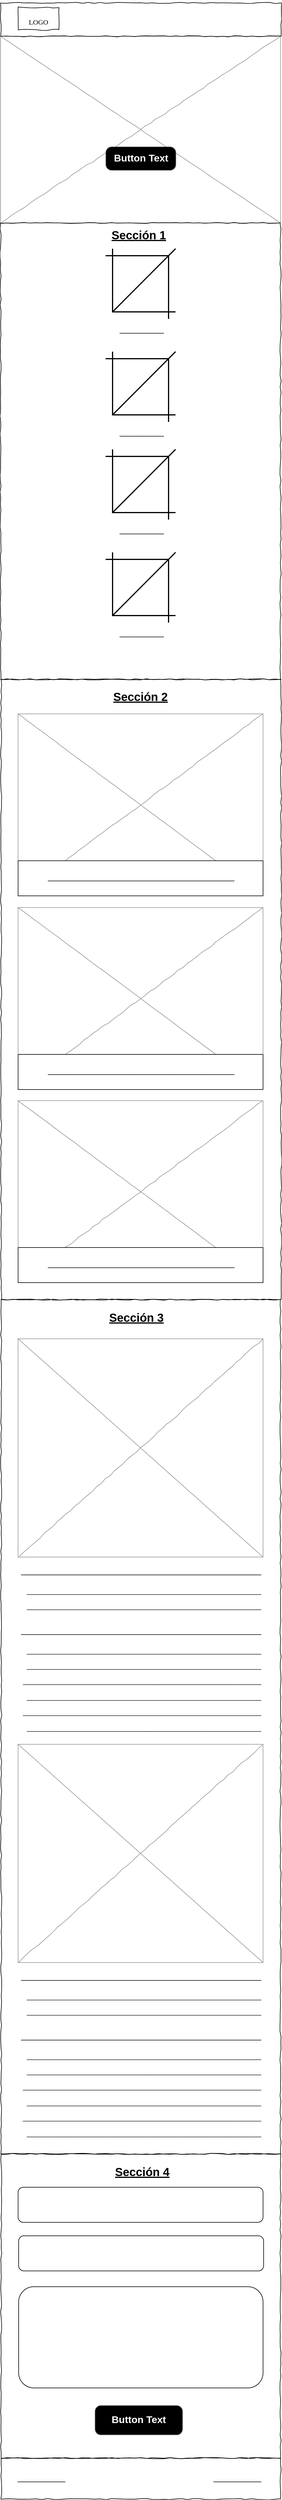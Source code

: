<mxfile version="12.0.0" type="github" pages="1"><diagram id="KerFEnJBrwF8n1w-qj3F" name="Page-1"><mxGraphModel dx="7867" dy="3900" grid="1" gridSize="10" guides="1" tooltips="1" connect="1" arrows="1" fold="1" page="1" pageScale="1" pageWidth="827" pageHeight="1169" math="0" shadow="0"><root><mxCell id="0"/><mxCell id="1" parent="0"/><mxCell id="Yuj_TtLso74LFMaOXchq-75" value="" style="whiteSpace=wrap;html=1;rounded=0;shadow=0;labelBackgroundColor=none;strokeColor=#000000;strokeWidth=1;fillColor=none;fontFamily=Verdana;fontSize=12;fontColor=#000000;align=center;comic=1;" vertex="1" parent="1"><mxGeometry x="-149" y="1240" width="480" height="1060" as="geometry"/></mxCell><mxCell id="Yuj_TtLso74LFMaOXchq-55" value="" style="verticalLabelPosition=bottom;shadow=0;dashed=0;align=center;html=1;verticalAlign=top;strokeWidth=1;shape=mxgraph.mockup.graphics.simpleIcon;strokeColor=#999999;fillColor=#ffffff;rounded=0;labelBackgroundColor=none;fontFamily=Verdana;fontSize=14;fontColor=#000000;comic=1;" vertex="1" parent="1"><mxGeometry x="-150" y="141" width="480" height="319" as="geometry"/></mxCell><mxCell id="Yuj_TtLso74LFMaOXchq-1" value="" style="whiteSpace=wrap;html=1;rounded=0;shadow=0;labelBackgroundColor=none;strokeColor=#000000;strokeWidth=1;fillColor=none;fontFamily=Verdana;fontSize=12;fontColor=#000000;align=center;comic=1;" vertex="1" parent="1"><mxGeometry x="-149" y="3760" width="479" height="520" as="geometry"/></mxCell><mxCell id="Yuj_TtLso74LFMaOXchq-2" value="" style="whiteSpace=wrap;html=1;rounded=0;shadow=0;labelBackgroundColor=none;strokeColor=#000000;strokeWidth=1;fillColor=none;fontFamily=Verdana;fontSize=12;fontColor=#000000;align=center;comic=1;" vertex="1" parent="1"><mxGeometry x="-150" y="84" width="481" height="57" as="geometry"/></mxCell><mxCell id="Yuj_TtLso74LFMaOXchq-3" value="&lt;font style=&quot;font-size: 12px&quot;&gt;LOGO&lt;br&gt;&lt;/font&gt;" style="whiteSpace=wrap;html=1;rounded=0;shadow=0;labelBackgroundColor=none;strokeColor=#000000;strokeWidth=1;fillColor=#ffffff;fontFamily=Verdana;fontSize=28;fontColor=#000000;align=center;comic=1;" vertex="1" parent="1"><mxGeometry x="-120" y="92" width="70" height="38" as="geometry"/></mxCell><mxCell id="Yuj_TtLso74LFMaOXchq-5" value="" style="whiteSpace=wrap;html=1;rounded=0;shadow=0;labelBackgroundColor=none;strokeColor=#000000;strokeWidth=1;fillColor=none;fontFamily=Verdana;fontSize=12;fontColor=#000000;align=center;comic=1;" vertex="1" parent="1"><mxGeometry x="-150" y="460" width="480" height="780" as="geometry"/></mxCell><mxCell id="Yuj_TtLso74LFMaOXchq-6" value="" style="html=1;verticalLabelPosition=bottom;align=center;labelBackgroundColor=#ffffff;verticalAlign=top;strokeWidth=2;strokeColor=#000000;fillColor=#ffffff;shadow=0;dashed=0;shape=mxgraph.ios7.icons.crop;fontSize=12;flipH=0;flipV=0;" vertex="1" parent="1"><mxGeometry x="30" y="504" width="120" height="120" as="geometry"/></mxCell><mxCell id="Yuj_TtLso74LFMaOXchq-7" value="" style="whiteSpace=wrap;html=1;rounded=0;shadow=0;labelBackgroundColor=none;strokeColor=#000000;strokeWidth=1;fillColor=none;fontFamily=Verdana;fontSize=12;fontColor=#000000;align=center;comic=1;" vertex="1" parent="1"><mxGeometry x="-149" y="2300" width="479" height="1460" as="geometry"/></mxCell><mxCell id="Yuj_TtLso74LFMaOXchq-8" value="&lt;h1&gt;___________&lt;/h1&gt;&lt;p&gt;&amp;nbsp;&lt;/p&gt;" style="text;html=1;strokeColor=none;fillColor=none;spacing=5;spacingTop=-20;whiteSpace=wrap;overflow=hidden;rounded=0;fontSize=12;" vertex="1" parent="1"><mxGeometry x="49" y="618.0" width="84" height="53" as="geometry"/></mxCell><mxCell id="Yuj_TtLso74LFMaOXchq-9" value="" style="verticalLabelPosition=bottom;shadow=0;dashed=0;align=center;html=1;verticalAlign=top;strokeWidth=1;shape=mxgraph.mockup.graphics.simpleIcon;strokeColor=#999999;fillColor=#ffffff;rounded=0;labelBackgroundColor=none;fontFamily=Verdana;fontSize=14;fontColor=#000000;comic=1;" vertex="1" parent="1"><mxGeometry x="-120" y="1299" width="420" height="311" as="geometry"/></mxCell><mxCell id="Yuj_TtLso74LFMaOXchq-13" value="&lt;h1&gt;_______&lt;/h1&gt;" style="text;html=1;strokeColor=none;fillColor=none;spacing=5;spacingTop=-20;whiteSpace=wrap;overflow=hidden;rounded=0;fontSize=12;" vertex="1" parent="1"><mxGeometry x="-126" y="4290" width="90" height="50" as="geometry"/></mxCell><mxCell id="Yuj_TtLso74LFMaOXchq-14" value="" style="shape=image;html=1;verticalAlign=top;verticalLabelPosition=bottom;labelBackgroundColor=#ffffff;imageAspect=0;aspect=fixed;image=https://cdn3.iconfinder.com/data/icons/picons-social/57/03-twitter-128.png;strokeColor=#000000;fillColor=#B3B3B3;fontSize=12;" vertex="1" parent="1"><mxGeometry x="-3.971" y="4300" width="30" height="30" as="geometry"/></mxCell><mxCell id="Yuj_TtLso74LFMaOXchq-15" value="" style="shape=image;html=1;verticalAlign=top;verticalLabelPosition=bottom;labelBackgroundColor=#ffffff;imageAspect=0;aspect=fixed;image=https://cdn3.iconfinder.com/data/icons/picons-social/57/06-facebook-128.png;strokeColor=#000000;fillColor=#B3B3B3;fontSize=12;" vertex="1" parent="1"><mxGeometry x="47" y="4300" width="30" height="30" as="geometry"/></mxCell><mxCell id="Yuj_TtLso74LFMaOXchq-16" value="" style="shape=image;html=1;verticalAlign=top;verticalLabelPosition=bottom;labelBackgroundColor=#ffffff;imageAspect=0;aspect=fixed;image=https://cdn0.iconfinder.com/data/icons/social-glyph/30/youtube-120.png;strokeColor=#000000;fillColor=#B3B3B3;fontSize=12;" vertex="1" parent="1"><mxGeometry x="98" y="4300" width="30" height="30" as="geometry"/></mxCell><mxCell id="Yuj_TtLso74LFMaOXchq-17" value="" style="shape=image;html=1;verticalAlign=top;verticalLabelPosition=bottom;labelBackgroundColor=#ffffff;imageAspect=0;aspect=fixed;image=https://cdn3.iconfinder.com/data/icons/picons-social/57/38-instagram-128.png;strokeColor=#000000;fillColor=#B3B3B3;fontSize=12;" vertex="1" parent="1"><mxGeometry x="148" y="4300" width="30" height="30" as="geometry"/></mxCell><mxCell id="Yuj_TtLso74LFMaOXchq-30" value="&lt;b&gt;&lt;font style=&quot;font-size: 20px&quot;&gt;&lt;u&gt;Sección 1&lt;/u&gt;&lt;/font&gt;&lt;/b&gt;" style="text;html=1;strokeColor=none;fillColor=none;align=center;verticalAlign=middle;whiteSpace=wrap;rounded=0;" vertex="1" parent="1"><mxGeometry x="37" y="470" width="100" height="20" as="geometry"/></mxCell><mxCell id="Yuj_TtLso74LFMaOXchq-31" value="&lt;b&gt;&lt;font style=&quot;font-size: 20px&quot;&gt;&lt;u&gt;Sección 2&lt;/u&gt;&lt;/font&gt;&lt;/b&gt;" style="text;html=1;strokeColor=none;fillColor=none;align=center;verticalAlign=middle;whiteSpace=wrap;rounded=0;" vertex="1" parent="1"><mxGeometry x="40" y="1258.621" width="100" height="20" as="geometry"/></mxCell><mxCell id="Yuj_TtLso74LFMaOXchq-32" value="" style="rounded=0;whiteSpace=wrap;html=1;" vertex="1" parent="1"><mxGeometry x="-120" y="1550" width="420" height="60" as="geometry"/></mxCell><mxCell id="Yuj_TtLso74LFMaOXchq-35" value="&lt;h1&gt;________________________&lt;/h1&gt;&lt;p&gt;&amp;nbsp;&lt;/p&gt;" style="text;html=1;strokeColor=none;fillColor=none;spacing=5;spacingTop=-20;whiteSpace=wrap;overflow=hidden;rounded=0;fontSize=12;" vertex="1" parent="1"><mxGeometry x="-74" y="1554" width="334" height="53" as="geometry"/></mxCell><mxCell id="Yuj_TtLso74LFMaOXchq-41" value="" style="whiteSpace=wrap;html=1;rounded=0;shadow=0;labelBackgroundColor=none;strokeColor=#000000;strokeWidth=1;fillColor=none;fontFamily=Verdana;fontSize=12;fontColor=#000000;align=center;comic=1;" vertex="1" parent="1"><mxGeometry x="-149" y="4280" width="479" height="70" as="geometry"/></mxCell><mxCell id="Yuj_TtLso74LFMaOXchq-45" value="" style="rounded=1;whiteSpace=wrap;html=1;" vertex="1" parent="1"><mxGeometry x="-120" y="3817" width="420" height="60" as="geometry"/></mxCell><mxCell id="Yuj_TtLso74LFMaOXchq-47" value="" style="rounded=1;whiteSpace=wrap;html=1;" vertex="1" parent="1"><mxGeometry x="-119" y="3987" width="419" height="173" as="geometry"/></mxCell><mxCell id="Yuj_TtLso74LFMaOXchq-48" value="Button Text" style="strokeWidth=1;shadow=0;dashed=0;align=center;html=1;shape=mxgraph.mockup.buttons.button;strokeColor=#666666;fontColor=#ffffff;mainText=;buttonStyle=round;fontSize=17;fontStyle=1;fillColor=#000000;whiteSpace=wrap;" vertex="1" parent="1"><mxGeometry x="12" y="4190.167" width="150" height="50" as="geometry"/></mxCell><mxCell id="Yuj_TtLso74LFMaOXchq-52" value="" style="shape=image;html=1;verticalAlign=top;verticalLabelPosition=bottom;labelBackgroundColor=#ffffff;imageAspect=0;aspect=fixed;image=https://cdn4.iconfinder.com/data/icons/geosm-e-commerce/48/menu-128.png" vertex="1" parent="1"><mxGeometry x="250" y="79" width="64" height="64" as="geometry"/></mxCell><mxCell id="Yuj_TtLso74LFMaOXchq-54" value="Button Text" style="strokeWidth=1;shadow=0;dashed=0;align=center;html=1;shape=mxgraph.mockup.buttons.button;strokeColor=#666666;fontColor=#ffffff;mainText=;buttonStyle=round;fontSize=17;fontStyle=1;fillColor=#000000;whiteSpace=wrap;" vertex="1" parent="1"><mxGeometry x="30.5" y="330" width="120" height="40" as="geometry"/></mxCell><mxCell id="Yuj_TtLso74LFMaOXchq-57" value="" style="html=1;verticalLabelPosition=bottom;align=center;labelBackgroundColor=#ffffff;verticalAlign=top;strokeWidth=2;strokeColor=#000000;fillColor=#ffffff;shadow=0;dashed=0;shape=mxgraph.ios7.icons.crop;fontSize=12;flipH=0;flipV=0;" vertex="1" parent="1"><mxGeometry x="30" y="680" width="120" height="120" as="geometry"/></mxCell><mxCell id="Yuj_TtLso74LFMaOXchq-58" value="&lt;h1&gt;___________&lt;/h1&gt;&lt;p&gt;&amp;nbsp;&lt;/p&gt;" style="text;html=1;strokeColor=none;fillColor=none;spacing=5;spacingTop=-20;whiteSpace=wrap;overflow=hidden;rounded=0;fontSize=12;" vertex="1" parent="1"><mxGeometry x="49" y="794.0" width="84" height="53" as="geometry"/></mxCell><mxCell id="Yuj_TtLso74LFMaOXchq-59" value="" style="html=1;verticalLabelPosition=bottom;align=center;labelBackgroundColor=#ffffff;verticalAlign=top;strokeWidth=2;strokeColor=#000000;fillColor=#ffffff;shadow=0;dashed=0;shape=mxgraph.ios7.icons.crop;fontSize=12;flipH=0;flipV=0;" vertex="1" parent="1"><mxGeometry x="30" y="847" width="120" height="120" as="geometry"/></mxCell><mxCell id="Yuj_TtLso74LFMaOXchq-60" value="&lt;h1&gt;___________&lt;/h1&gt;&lt;p&gt;&amp;nbsp;&lt;/p&gt;" style="text;html=1;strokeColor=none;fillColor=none;spacing=5;spacingTop=-20;whiteSpace=wrap;overflow=hidden;rounded=0;fontSize=12;" vertex="1" parent="1"><mxGeometry x="49" y="961.0" width="84" height="53" as="geometry"/></mxCell><mxCell id="Yuj_TtLso74LFMaOXchq-61" value="" style="html=1;verticalLabelPosition=bottom;align=center;labelBackgroundColor=#ffffff;verticalAlign=top;strokeWidth=2;strokeColor=#000000;fillColor=#ffffff;shadow=0;dashed=0;shape=mxgraph.ios7.icons.crop;fontSize=12;flipH=0;flipV=0;" vertex="1" parent="1"><mxGeometry x="30" y="1023" width="120" height="120" as="geometry"/></mxCell><mxCell id="Yuj_TtLso74LFMaOXchq-62" value="&lt;h1&gt;___________&lt;/h1&gt;&lt;p&gt;&amp;nbsp;&lt;/p&gt;" style="text;html=1;strokeColor=none;fillColor=none;spacing=5;spacingTop=-20;whiteSpace=wrap;overflow=hidden;rounded=0;fontSize=12;" vertex="1" parent="1"><mxGeometry x="49" y="1137" width="84" height="53" as="geometry"/></mxCell><mxCell id="Yuj_TtLso74LFMaOXchq-65" value="" style="verticalLabelPosition=bottom;shadow=0;dashed=0;align=center;html=1;verticalAlign=top;strokeWidth=1;shape=mxgraph.mockup.graphics.simpleIcon;strokeColor=#999999;fillColor=#ffffff;rounded=0;labelBackgroundColor=none;fontFamily=Verdana;fontSize=14;fontColor=#000000;comic=1;" vertex="1" parent="1"><mxGeometry x="-120" y="1630" width="420" height="311" as="geometry"/></mxCell><mxCell id="Yuj_TtLso74LFMaOXchq-66" value="" style="rounded=0;whiteSpace=wrap;html=1;" vertex="1" parent="1"><mxGeometry x="-120" y="1881" width="420" height="60" as="geometry"/></mxCell><mxCell id="Yuj_TtLso74LFMaOXchq-67" value="&lt;h1&gt;________________________&lt;/h1&gt;&lt;p&gt;&amp;nbsp;&lt;/p&gt;" style="text;html=1;strokeColor=none;fillColor=none;spacing=5;spacingTop=-20;whiteSpace=wrap;overflow=hidden;rounded=0;fontSize=12;" vertex="1" parent="1"><mxGeometry x="-74" y="1885" width="334" height="53" as="geometry"/></mxCell><mxCell id="Yuj_TtLso74LFMaOXchq-68" value="" style="verticalLabelPosition=bottom;shadow=0;dashed=0;align=center;html=1;verticalAlign=top;strokeWidth=1;shape=mxgraph.mockup.graphics.simpleIcon;strokeColor=#999999;fillColor=#ffffff;rounded=0;labelBackgroundColor=none;fontFamily=Verdana;fontSize=14;fontColor=#000000;comic=1;" vertex="1" parent="1"><mxGeometry x="-120" y="1960" width="420" height="311" as="geometry"/></mxCell><mxCell id="Yuj_TtLso74LFMaOXchq-69" value="" style="rounded=0;whiteSpace=wrap;html=1;" vertex="1" parent="1"><mxGeometry x="-120" y="2211" width="420" height="60" as="geometry"/></mxCell><mxCell id="Yuj_TtLso74LFMaOXchq-70" value="&lt;h1&gt;________________________&lt;/h1&gt;&lt;p&gt;&amp;nbsp;&lt;/p&gt;" style="text;html=1;strokeColor=none;fillColor=none;spacing=5;spacingTop=-20;whiteSpace=wrap;overflow=hidden;rounded=0;fontSize=12;" vertex="1" parent="1"><mxGeometry x="-74" y="2215" width="334" height="53" as="geometry"/></mxCell><mxCell id="Yuj_TtLso74LFMaOXchq-76" value="&lt;b&gt;&lt;font style=&quot;font-size: 20px&quot;&gt;&lt;u&gt;Sección 3&lt;/u&gt;&lt;/font&gt;&lt;/b&gt;" style="text;html=1;strokeColor=none;fillColor=none;align=center;verticalAlign=middle;whiteSpace=wrap;rounded=0;" vertex="1" parent="1"><mxGeometry x="33" y="2320" width="100" height="20" as="geometry"/></mxCell><mxCell id="Yuj_TtLso74LFMaOXchq-77" value="" style="verticalLabelPosition=bottom;shadow=0;dashed=0;align=center;html=1;verticalAlign=top;strokeWidth=1;shape=mxgraph.mockup.graphics.simpleIcon;strokeColor=#999999;fillColor=#ffffff;rounded=0;labelBackgroundColor=none;fontFamily=Verdana;fontSize=14;fontColor=#000000;comic=1;" vertex="1" parent="1"><mxGeometry x="-120" y="2367" width="420" height="373" as="geometry"/></mxCell><mxCell id="Yuj_TtLso74LFMaOXchq-78" value="&lt;h1&gt;____________________________________&lt;/h1&gt;&lt;p&gt;&amp;nbsp; &amp;nbsp;__________________________________________________________________&lt;/p&gt;&lt;p&gt;&amp;nbsp; &amp;nbsp;__________________________________________________________________&lt;/p&gt;&lt;h1&gt;__________________________________&lt;/h1&gt;&lt;p&gt;&amp;nbsp;&amp;nbsp;&lt;span&gt;&amp;nbsp;__________________________________________________________________&lt;/span&gt;&lt;br&gt;&lt;/p&gt;&lt;p&gt;&amp;nbsp; &amp;nbsp;__________________________________________________________________&lt;/p&gt;&lt;p&gt;&amp;nbsp;__________________________________________________________________&lt;/p&gt;&lt;p&gt;&amp;nbsp; &amp;nbsp;__________________________________________________________________&lt;/p&gt;&lt;p&gt;&amp;nbsp;__________________________________________________________________&lt;/p&gt;&lt;p&gt;&amp;nbsp; &amp;nbsp;__________________________________________________________________&lt;/p&gt;&lt;p&gt;&amp;nbsp;__________________________________________________________________&lt;/p&gt;&lt;p&gt;&amp;nbsp; &amp;nbsp;__________________________________________________________________&lt;/p&gt;" style="text;html=1;strokeColor=none;fillColor=none;spacing=5;spacingTop=-20;whiteSpace=wrap;overflow=hidden;rounded=0;fontSize=12;" vertex="1" parent="1"><mxGeometry x="-120" y="2740" width="420" height="310" as="geometry"/></mxCell><mxCell id="Yuj_TtLso74LFMaOXchq-79" value="" style="verticalLabelPosition=bottom;shadow=0;dashed=0;align=center;html=1;verticalAlign=top;strokeWidth=1;shape=mxgraph.mockup.graphics.simpleIcon;strokeColor=#999999;fillColor=#ffffff;rounded=0;labelBackgroundColor=none;fontFamily=Verdana;fontSize=14;fontColor=#000000;comic=1;" vertex="1" parent="1"><mxGeometry x="-120" y="3060" width="420" height="373" as="geometry"/></mxCell><mxCell id="Yuj_TtLso74LFMaOXchq-80" value="&lt;h1&gt;____________________________________&lt;/h1&gt;&lt;p&gt;&amp;nbsp; &amp;nbsp;__________________________________________________________________&lt;/p&gt;&lt;p&gt;&amp;nbsp; &amp;nbsp;__________________________________________________________________&lt;/p&gt;&lt;h1&gt;__________________________________&lt;/h1&gt;&lt;p&gt;&amp;nbsp;&amp;nbsp;&lt;span&gt;&amp;nbsp;__________________________________________________________________&lt;/span&gt;&lt;br&gt;&lt;/p&gt;&lt;p&gt;&amp;nbsp; &amp;nbsp;__________________________________________________________________&lt;/p&gt;&lt;p&gt;&amp;nbsp;__________________________________________________________________&lt;/p&gt;&lt;p&gt;&amp;nbsp; &amp;nbsp;__________________________________________________________________&lt;/p&gt;&lt;p&gt;&amp;nbsp;__________________________________________________________________&lt;/p&gt;&lt;p&gt;&amp;nbsp; &amp;nbsp;__________________________________________________________________&lt;/p&gt;&lt;p&gt;&amp;nbsp;__________________________________________________________________&lt;/p&gt;&lt;p&gt;&amp;nbsp; &amp;nbsp;__________________________________________________________________&lt;/p&gt;" style="text;html=1;strokeColor=none;fillColor=none;spacing=5;spacingTop=-20;whiteSpace=wrap;overflow=hidden;rounded=0;fontSize=12;" vertex="1" parent="1"><mxGeometry x="-120" y="3433" width="420" height="310" as="geometry"/></mxCell><mxCell id="Yuj_TtLso74LFMaOXchq-81" value="&lt;b&gt;&lt;font style=&quot;font-size: 20px&quot;&gt;&lt;u&gt;Sección 4&lt;/u&gt;&lt;/font&gt;&lt;/b&gt;" style="text;html=1;strokeColor=none;fillColor=none;align=center;verticalAlign=middle;whiteSpace=wrap;rounded=0;" vertex="1" parent="1"><mxGeometry x="43" y="3780" width="100" height="20" as="geometry"/></mxCell><mxCell id="Yuj_TtLso74LFMaOXchq-82" value="" style="rounded=1;whiteSpace=wrap;html=1;" vertex="1" parent="1"><mxGeometry x="-119" y="3900" width="420" height="60" as="geometry"/></mxCell><mxCell id="Yuj_TtLso74LFMaOXchq-83" value="&lt;h1&gt;_______&lt;/h1&gt;" style="text;html=1;strokeColor=none;fillColor=none;spacing=5;spacingTop=-20;whiteSpace=wrap;overflow=hidden;rounded=0;fontSize=12;" vertex="1" parent="1"><mxGeometry x="210" y="4290" width="90" height="50" as="geometry"/></mxCell></root></mxGraphModel></diagram></mxfile>